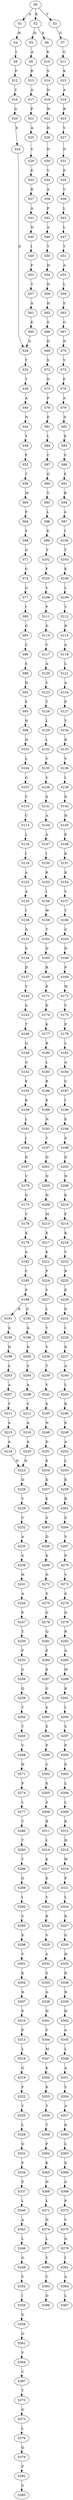 strict digraph  {
	S0 -> S1 [ label = A ];
	S0 -> S2 [ label = K ];
	S0 -> S3 [ label = V ];
	S1 -> S4 [ label = N ];
	S2 -> S5 [ label = D ];
	S2 -> S6 [ label = K ];
	S3 -> S7 [ label = G ];
	S4 -> S8 [ label = I ];
	S5 -> S9 [ label = A ];
	S6 -> S10 [ label = E ];
	S7 -> S11 [ label = G ];
	S8 -> S12 [ label = F ];
	S9 -> S13 [ label = R ];
	S10 -> S14 [ label = S ];
	S11 -> S15 [ label = K ];
	S12 -> S16 [ label = T ];
	S13 -> S17 [ label = A ];
	S14 -> S18 [ label = N ];
	S15 -> S19 [ label = A ];
	S16 -> S20 [ label = A ];
	S17 -> S21 [ label = P ];
	S18 -> S22 [ label = W ];
	S19 -> S23 [ label = R ];
	S20 -> S24 [ label = E ];
	S21 -> S25 [ label = A ];
	S22 -> S26 [ label = H ];
	S23 -> S27 [ label = V ];
	S24 -> S28 [ label = G ];
	S25 -> S29 [ label = V ];
	S26 -> S30 [ label = D ];
	S27 -> S31 [ label = D ];
	S28 -> S32 [ label = T ];
	S29 -> S33 [ label = E ];
	S30 -> S34 [ label = V ];
	S31 -> S35 [ label = E ];
	S32 -> S36 [ label = T ];
	S33 -> S37 [ label = R ];
	S34 -> S38 [ label = A ];
	S35 -> S39 [ label = V ];
	S36 -> S40 [ label = A ];
	S37 -> S41 [ label = A ];
	S38 -> S42 [ label = P ];
	S39 -> S43 [ label = L ];
	S40 -> S44 [ label = N ];
	S41 -> S45 [ label = N ];
	S42 -> S46 [ label = A ];
	S43 -> S47 [ label = L ];
	S44 -> S48 [ label = Y ];
	S45 -> S49 [ label = I ];
	S46 -> S50 [ label = T ];
	S47 -> S51 [ label = T ];
	S48 -> S52 [ label = F ];
	S49 -> S53 [ label = F ];
	S50 -> S54 [ label = H ];
	S51 -> S55 [ label = A ];
	S52 -> S56 [ label = T ];
	S53 -> S57 [ label = T ];
	S54 -> S58 [ label = N ];
	S55 -> S59 [ label = L ];
	S56 -> S60 [ label = M ];
	S57 -> S61 [ label = A ];
	S58 -> S62 [ label = H ];
	S59 -> S63 [ label = S ];
	S60 -> S64 [ label = F ];
	S61 -> S65 [ label = E ];
	S62 -> S66 [ label = S ];
	S63 -> S67 [ label = G ];
	S64 -> S68 [ label = F ];
	S65 -> S28 [ label = G ];
	S66 -> S69 [ label = D ];
	S67 -> S70 [ label = N ];
	S68 -> S71 [ label = G ];
	S69 -> S72 [ label = S ];
	S70 -> S73 [ label = Y ];
	S71 -> S74 [ label = G ];
	S72 -> S75 [ label = D ];
	S73 -> S76 [ label = F ];
	S74 -> S77 [ label = G ];
	S75 -> S78 [ label = P ];
	S76 -> S79 [ label = A ];
	S77 -> S80 [ label = I ];
	S78 -> S81 [ label = E ];
	S79 -> S82 [ label = D ];
	S80 -> S83 [ label = G ];
	S81 -> S84 [ label = L ];
	S82 -> S85 [ label = E ];
	S83 -> S86 [ label = C ];
	S84 -> S87 [ label = C ];
	S85 -> S88 [ label = G ];
	S86 -> S89 [ label = S ];
	S87 -> S90 [ label = G ];
	S88 -> S91 [ label = E ];
	S89 -> S92 [ label = H ];
	S90 -> S93 [ label = Y ];
	S91 -> S94 [ label = R ];
	S92 -> S95 [ label = S ];
	S93 -> S96 [ label = L ];
	S94 -> S97 [ label = A ];
	S95 -> S98 [ label = N ];
	S96 -> S99 [ label = E ];
	S97 -> S100 [ label = I ];
	S98 -> S101 [ label = H ];
	S99 -> S102 [ label = Y ];
	S100 -> S103 [ label = T ];
	S101 -> S104 [ label = L ];
	S102 -> S105 [ label = F ];
	S103 -> S106 [ label = E ];
	S104 -> S107 [ label = G ];
	S105 -> S108 [ label = V ];
	S106 -> S109 [ label = L ];
	S107 -> S110 [ label = V ];
	S108 -> S111 [ label = F ];
	S109 -> S112 [ label = T ];
	S110 -> S113 [ label = C ];
	S111 -> S114 [ label = G ];
	S112 -> S115 [ label = R ];
	S113 -> S116 [ label = L ];
	S114 -> S117 [ label = V ];
	S115 -> S118 [ label = A ];
	S116 -> S119 [ label = I ];
	S117 -> S120 [ label = A ];
	S118 -> S121 [ label = L ];
	S119 -> S122 [ label = A ];
	S120 -> S123 [ label = V ];
	S121 -> S124 [ label = A ];
	S122 -> S125 [ label = A ];
	S123 -> S126 [ label = T ];
	S124 -> S127 [ label = P ];
	S125 -> S128 [ label = I ];
	S126 -> S129 [ label = L ];
	S127 -> S130 [ label = Y ];
	S128 -> S131 [ label = A ];
	S129 -> S132 [ label = L ];
	S130 -> S133 [ label = R ];
	S131 -> S134 [ label = S ];
	S132 -> S135 [ label = V ];
	S133 -> S136 [ label = V ];
	S134 -> S137 [ label = D ];
	S135 -> S138 [ label = V ];
	S136 -> S139 [ label = I ];
	S137 -> S140 [ label = V ];
	S138 -> S141 [ label = A ];
	S139 -> S142 [ label = D ];
	S140 -> S143 [ label = A ];
	S141 -> S144 [ label = A ];
	S142 -> S145 [ label = N ];
	S143 -> S146 [ label = T ];
	S144 -> S147 [ label = A ];
	S145 -> S148 [ label = E ];
	S146 -> S149 [ label = G ];
	S147 -> S150 [ label = I ];
	S148 -> S151 [ label = K ];
	S149 -> S152 [ label = G ];
	S150 -> S153 [ label = R ];
	S151 -> S154 [ label = K ];
	S152 -> S155 [ label = E ];
	S153 -> S156 [ label = I ];
	S154 -> S157 [ label = V ];
	S155 -> S158 [ label = K ];
	S156 -> S159 [ label = W ];
	S157 -> S160 [ label = T ];
	S158 -> S161 [ label = L ];
	S159 -> S162 [ label = T ];
	S160 -> S163 [ label = G ];
	S161 -> S164 [ label = I ];
	S162 -> S165 [ label = D ];
	S163 -> S166 [ label = N ];
	S164 -> S167 [ label = D ];
	S165 -> S168 [ label = R ];
	S166 -> S169 [ label = P ];
	S167 -> S170 [ label = V ];
	S168 -> S171 [ label = K ];
	S169 -> S172 [ label = W ];
	S170 -> S173 [ label = G ];
	S171 -> S174 [ label = K ];
	S172 -> S175 [ label = C ];
	S173 -> S176 [ label = V ];
	S174 -> S177 [ label = K ];
	S175 -> S178 [ label = F ];
	S176 -> S179 [ label = K ];
	S177 -> S180 [ label = R ];
	S178 -> S181 [ label = L ];
	S179 -> S182 [ label = S ];
	S180 -> S183 [ label = L ];
	S181 -> S184 [ label = A ];
	S182 -> S185 [ label = C ];
	S183 -> S186 [ label = R ];
	S184 -> S187 [ label = C ];
	S185 -> S188 [ label = P ];
	S186 -> S189 [ label = E ];
	S187 -> S190 [ label = I ];
	S188 -> S191 [ label = R ];
	S188 -> S192 [ label = G ];
	S189 -> S193 [ label = N ];
	S190 -> S194 [ label = E ];
	S191 -> S195 [ label = A ];
	S192 -> S196 [ label = A ];
	S193 -> S197 [ label = T ];
	S194 -> S198 [ label = S ];
	S195 -> S199 [ label = D ];
	S196 -> S200 [ label = D ];
	S197 -> S201 [ label = Q ];
	S198 -> S202 [ label = D ];
	S199 -> S203 [ label = S ];
	S200 -> S204 [ label = S ];
	S201 -> S205 [ label = N ];
	S202 -> S206 [ label = N ];
	S203 -> S207 [ label = A ];
	S204 -> S208 [ label = A ];
	S205 -> S209 [ label = H ];
	S206 -> S210 [ label = K ];
	S207 -> S211 [ label = V ];
	S208 -> S212 [ label = V ];
	S209 -> S213 [ label = M ];
	S210 -> S214 [ label = F ];
	S211 -> S215 [ label = A ];
	S212 -> S216 [ label = A ];
	S213 -> S217 [ label = E ];
	S214 -> S218 [ label = K ];
	S215 -> S219 [ label = A ];
	S216 -> S220 [ label = A ];
	S217 -> S221 [ label = K ];
	S218 -> S222 [ label = V ];
	S219 -> S223 [ label = N ];
	S220 -> S223 [ label = N ];
	S221 -> S224 [ label = P ];
	S222 -> S225 [ label = R ];
	S223 -> S226 [ label = D ];
	S224 -> S227 [ label = Y ];
	S225 -> S228 [ label = E ];
	S226 -> S229 [ label = Y ];
	S227 -> S230 [ label = L ];
	S228 -> S231 [ label = D ];
	S229 -> S232 [ label = V ];
	S230 -> S233 [ label = Y ];
	S231 -> S234 [ label = I ];
	S232 -> S235 [ label = A ];
	S233 -> S236 [ label = V ];
	S234 -> S237 [ label = K ];
	S235 -> S238 [ label = S ];
	S236 -> S239 [ label = T ];
	S237 -> S240 [ label = A ];
	S238 -> S241 [ label = H ];
	S239 -> S242 [ label = V ];
	S240 -> S243 [ label = L ];
	S241 -> S244 [ label = A ];
	S242 -> S245 [ label = E ];
	S243 -> S246 [ label = K ];
	S244 -> S247 [ label = P ];
	S245 -> S248 [ label = N ];
	S246 -> S249 [ label = E ];
	S247 -> S250 [ label = T ];
	S248 -> S251 [ label = D ];
	S249 -> S252 [ label = A ];
	S250 -> S253 [ label = P ];
	S251 -> S254 [ label = E ];
	S252 -> S255 [ label = L ];
	S253 -> S256 [ label = S ];
	S254 -> S257 [ label = K ];
	S255 -> S258 [ label = E ];
	S256 -> S259 [ label = Q ];
	S257 -> S260 [ label = E ];
	S258 -> S261 [ label = R ];
	S259 -> S262 [ label = T ];
	S260 -> S263 [ label = S ];
	S261 -> S264 [ label = S ];
	S262 -> S265 [ label = T ];
	S263 -> S266 [ label = D ];
	S264 -> S267 [ label = V ];
	S265 -> S268 [ label = V ];
	S266 -> S269 [ label = K ];
	S267 -> S270 [ label = P ];
	S268 -> S271 [ label = H ];
	S269 -> S272 [ label = D ];
	S270 -> S273 [ label = V ];
	S271 -> S274 [ label = P ];
	S272 -> S275 [ label = S ];
	S273 -> S276 [ label = G ];
	S274 -> S277 [ label = L ];
	S275 -> S278 [ label = G ];
	S276 -> S279 [ label = D ];
	S277 -> S280 [ label = T ];
	S278 -> S281 [ label = Q ];
	S279 -> S282 [ label = R ];
	S280 -> S283 [ label = T ];
	S281 -> S284 [ label = E ];
	S282 -> S285 [ label = A ];
	S283 -> S286 [ label = T ];
	S284 -> S287 [ label = E ];
	S285 -> S288 [ label = M ];
	S286 -> S289 [ label = G ];
	S287 -> S290 [ label = G ];
	S288 -> S291 [ label = R ];
	S289 -> S292 [ label = I ];
	S290 -> S293 [ label = S ];
	S291 -> S294 [ label = I ];
	S292 -> S295 [ label = V ];
	S293 -> S296 [ label = E ];
	S294 -> S297 [ label = S ];
	S295 -> S298 [ label = E ];
	S296 -> S299 [ label = P ];
	S297 -> S300 [ label = P ];
	S298 -> S301 [ label = V ];
	S299 -> S302 [ label = C ];
	S300 -> S303 [ label = E ];
	S301 -> S304 [ label = K ];
	S302 -> S305 [ label = E ];
	S303 -> S306 [ label = L ];
	S304 -> S307 [ label = R ];
	S305 -> S308 [ label = S ];
	S306 -> S309 [ label = L ];
	S307 -> S310 [ label = P ];
	S308 -> S311 [ label = R ];
	S309 -> S312 [ label = K ];
	S310 -> S313 [ label = P ];
	S311 -> S314 [ label = L ];
	S312 -> S315 [ label = H ];
	S313 -> S316 [ label = L ];
	S314 -> S317 [ label = K ];
	S315 -> S318 [ label = W ];
	S316 -> S319 [ label = G ];
	S317 -> S320 [ label = E ];
	S318 -> S321 [ label = P ];
	S319 -> S322 [ label = F ];
	S320 -> S323 [ label = Y ];
	S321 -> S324 [ label = L ];
	S322 -> S325 [ label = Y ];
	S323 -> S326 [ label = R ];
	S324 -> S327 [ label = R ];
	S325 -> S328 [ label = L ];
	S326 -> S329 [ label = V ];
	S327 -> S330 [ label = G ];
	S328 -> S331 [ label = G ];
	S329 -> S332 [ label = S ];
	S330 -> S333 [ label = H ];
	S331 -> S334 [ label = F ];
	S332 -> S335 [ label = S ];
	S333 -> S336 [ label = R ];
	S334 -> S337 [ label = F ];
	S335 -> S338 [ label = G ];
	S336 -> S339 [ label = R ];
	S337 -> S340 [ label = L ];
	S338 -> S341 [ label = H ];
	S339 -> S342 [ label = H ];
	S340 -> S343 [ label = A ];
	S341 -> S344 [ label = V ];
	S342 -> S345 [ label = A ];
	S343 -> S346 [ label = L ];
	S344 -> S347 [ label = M ];
	S345 -> S348 [ label = L ];
	S346 -> S349 [ label = G ];
	S347 -> S350 [ label = K ];
	S348 -> S351 [ label = A ];
	S349 -> S352 [ label = V ];
	S350 -> S353 [ label = K ];
	S351 -> S354 [ label = Y ];
	S352 -> S355 [ label = I ];
	S353 -> S356 [ label = T ];
	S354 -> S357 [ label = A ];
	S355 -> S358 [ label = G ];
	S356 -> S359 [ label = T ];
	S357 -> S360 [ label = R ];
	S358 -> S361 [ label = G ];
	S359 -> S362 [ label = F ];
	S360 -> S363 [ label = L ];
	S361 -> S364 [ label = V ];
	S362 -> S365 [ label = K ];
	S363 -> S366 [ label = E ];
	S364 -> S367 [ label = C ];
	S365 -> S368 [ label = N ];
	S366 -> S369 [ label = G ];
	S367 -> S370 [ label = T ];
	S368 -> S371 [ label = L ];
	S369 -> S372 [ label = P ];
	S370 -> S373 [ label = G ];
	S371 -> S374 [ label = N ];
	S372 -> S375 [ label = V ];
	S373 -> S376 [ label = L ];
	S374 -> S377 [ label = L ];
	S375 -> S378 [ label = G ];
	S376 -> S379 [ label = G ];
	S377 -> S380 [ label = Y ];
	S378 -> S381 [ label = I ];
	S379 -> S382 [ label = F ];
	S380 -> S383 [ label = C ];
	S381 -> S384 [ label = A ];
	S382 -> S385 [ label = S ];
	S383 -> S386 [ label = D ];
	S384 -> S387 [ label = L ];
}
